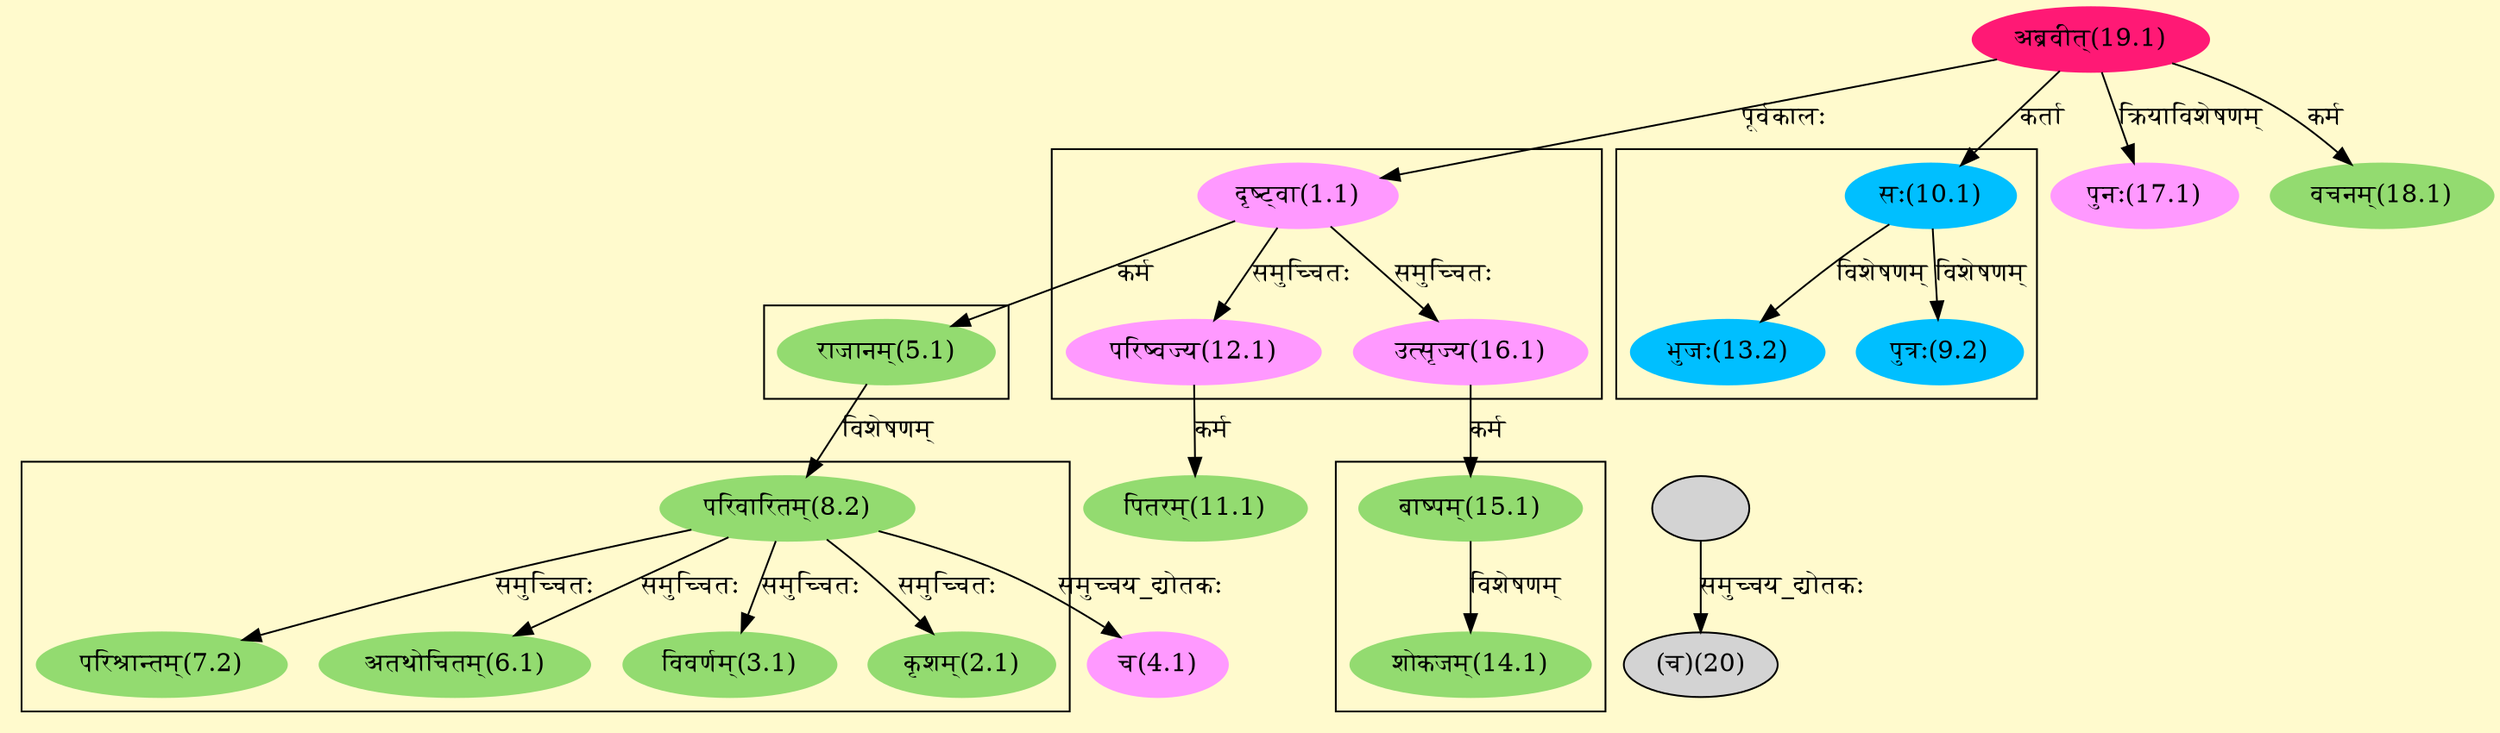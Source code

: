 digraph G{
rankdir=BT;
 compound=true;
 bgcolor="lemonchiffon1";

subgraph cluster_1{
Node2_1 [style=filled, color="#93DB70" label = "कृशम्(2.1)"]
Node8_2 [style=filled, color="#93DB70" label = "परिवारितम्(8.2)"]
Node3_1 [style=filled, color="#93DB70" label = "विवर्णम्(3.1)"]
Node6_1 [style=filled, color="#93DB70" label = "अतथोचितम्(6.1)"]
Node7_2 [style=filled, color="#93DB70" label = "परिश्रान्तम्(7.2)"]

}

subgraph cluster_2{
Node8_2 [style=filled, color="#93DB70" label = "परिवारितम्(8.2)"]
Node5_1 [style=filled, color="#93DB70" label = "राजानम्(5.1)"]

}

subgraph cluster_3{
Node9_2 [style=filled, color="#00BFFF" label = "पुत्रः(9.2)"]
Node10_1 [style=filled, color="#00BFFF" label = "सः(10.1)"]
Node13_2 [style=filled, color="#00BFFF" label = "भुजः(13.2)"]

}

subgraph cluster_4{
Node12_1 [style=filled, color="#FF99FF" label = "परिष्वज्य(12.1)"]
Node1_1 [style=filled, color="#FF99FF" label = "दृष्ट्वा(1.1)"]
Node16_1 [style=filled, color="#FF99FF" label = "उत्सृज्य(16.1)"]

}

subgraph cluster_5{
Node14_1 [style=filled, color="#93DB70" label = "शोकजम्(14.1)"]
Node15_1 [style=filled, color="#93DB70" label = "बाष्पम्(15.1)"]

}
Node1_1 [style=filled, color="#FF99FF" label = "दृष्ट्वा(1.1)"]
Node19_1 [style=filled, color="#FF1975" label = "अब्रवीत्(19.1)"]
Node4_1 [style=filled, color="#FF99FF" label = "च(4.1)"]
Node8_2 [style=filled, color="#93DB70" label = "परिवारितम्(8.2)"]
Node5_1 [style=filled, color="#93DB70" label = "राजानम्(5.1)"]
Node10_1 [style=filled, color="#00BFFF" label = "सः(10.1)"]
Node11_1 [style=filled, color="#93DB70" label = "पितरम्(11.1)"]
Node12_1 [style=filled, color="#FF99FF" label = "परिष्वज्य(12.1)"]
Node15_1 [style=filled, color="#93DB70" label = "बाष्पम्(15.1)"]
Node16_1 [style=filled, color="#FF99FF" label = "उत्सृज्य(16.1)"]
Node17_1 [style=filled, color="#FF99FF" label = "पुनः(17.1)"]
Node18_1 [style=filled, color="#93DB70" label = "वचनम्(18.1)"]
Node [style=filled, color="" label = "()"]
Node20 [style=filled, color="" label = "(च)(20)"]
Node19 [style=filled, color="" label = ""]
/* Start of Relations section */

Node1_1 -> Node19_1 [  label="पूर्वकालः"  dir="back" ]
Node2_1 -> Node8_2 [  label="समुच्चितः"  dir="back" ]
Node3_1 -> Node8_2 [  label="समुच्चितः"  dir="back" ]
Node4_1 -> Node8_2 [  label="समुच्चय_द्योतकः"  dir="back" ]
Node5_1 -> Node1_1 [  label="कर्म"  dir="back" ]
Node6_1 -> Node8_2 [  label="समुच्चितः"  dir="back" ]
Node7_2 -> Node8_2 [  label="समुच्चितः"  dir="back" ]
Node8_2 -> Node5_1 [  label="विशेषणम्"  dir="back" ]
Node9_2 -> Node10_1 [  label="विशेषणम्"  dir="back" ]
Node10_1 -> Node19_1 [  label="कर्ता"  dir="back" ]
Node11_1 -> Node12_1 [  label="कर्म"  dir="back" ]
Node12_1 -> Node1_1 [  label="समुच्चितः"  dir="back" ]
Node13_2 -> Node10_1 [  label="विशेषणम्"  dir="back" ]
Node14_1 -> Node15_1 [  label="विशेषणम्"  dir="back" ]
Node15_1 -> Node16_1 [  label="कर्म"  dir="back" ]
Node16_1 -> Node1_1 [  label="समुच्चितः"  dir="back" ]
Node17_1 -> Node19_1 [  label="क्रियाविशेषणम्"  dir="back" ]
Node18_1 -> Node19_1 [  label="कर्म"  dir="back" ]
Node20 -> Node19 [  label="समुच्चय_द्योतकः"  dir="back" ]
}
